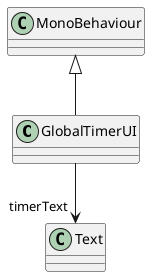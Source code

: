 @startuml
class GlobalTimerUI {
}
MonoBehaviour <|-- GlobalTimerUI
GlobalTimerUI --> "timerText" Text
@enduml
